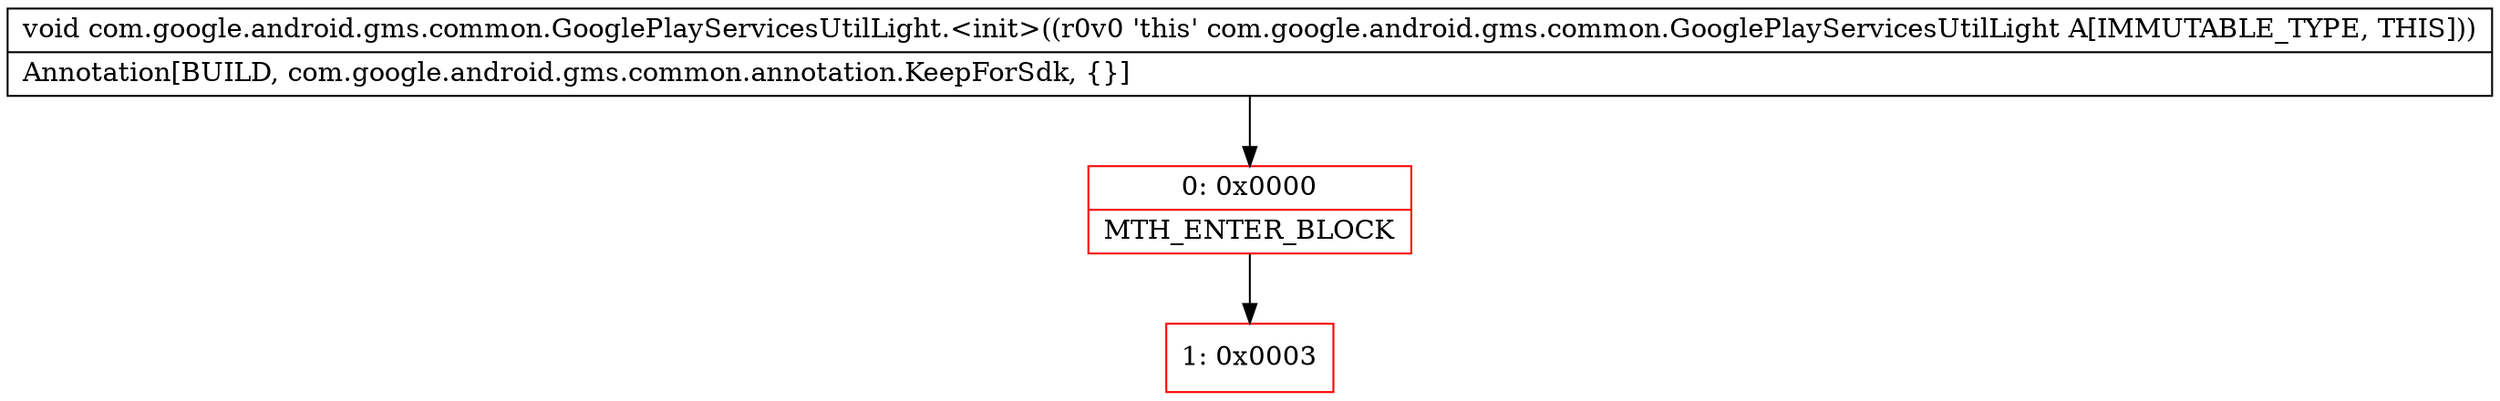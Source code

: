 digraph "CFG forcom.google.android.gms.common.GooglePlayServicesUtilLight.\<init\>()V" {
subgraph cluster_Region_2126260812 {
label = "R(0)";
node [shape=record,color=blue];
}
Node_0 [shape=record,color=red,label="{0\:\ 0x0000|MTH_ENTER_BLOCK\l}"];
Node_1 [shape=record,color=red,label="{1\:\ 0x0003}"];
MethodNode[shape=record,label="{void com.google.android.gms.common.GooglePlayServicesUtilLight.\<init\>((r0v0 'this' com.google.android.gms.common.GooglePlayServicesUtilLight A[IMMUTABLE_TYPE, THIS]))  | Annotation[BUILD, com.google.android.gms.common.annotation.KeepForSdk, \{\}]\l}"];
MethodNode -> Node_0;
Node_0 -> Node_1;
}

